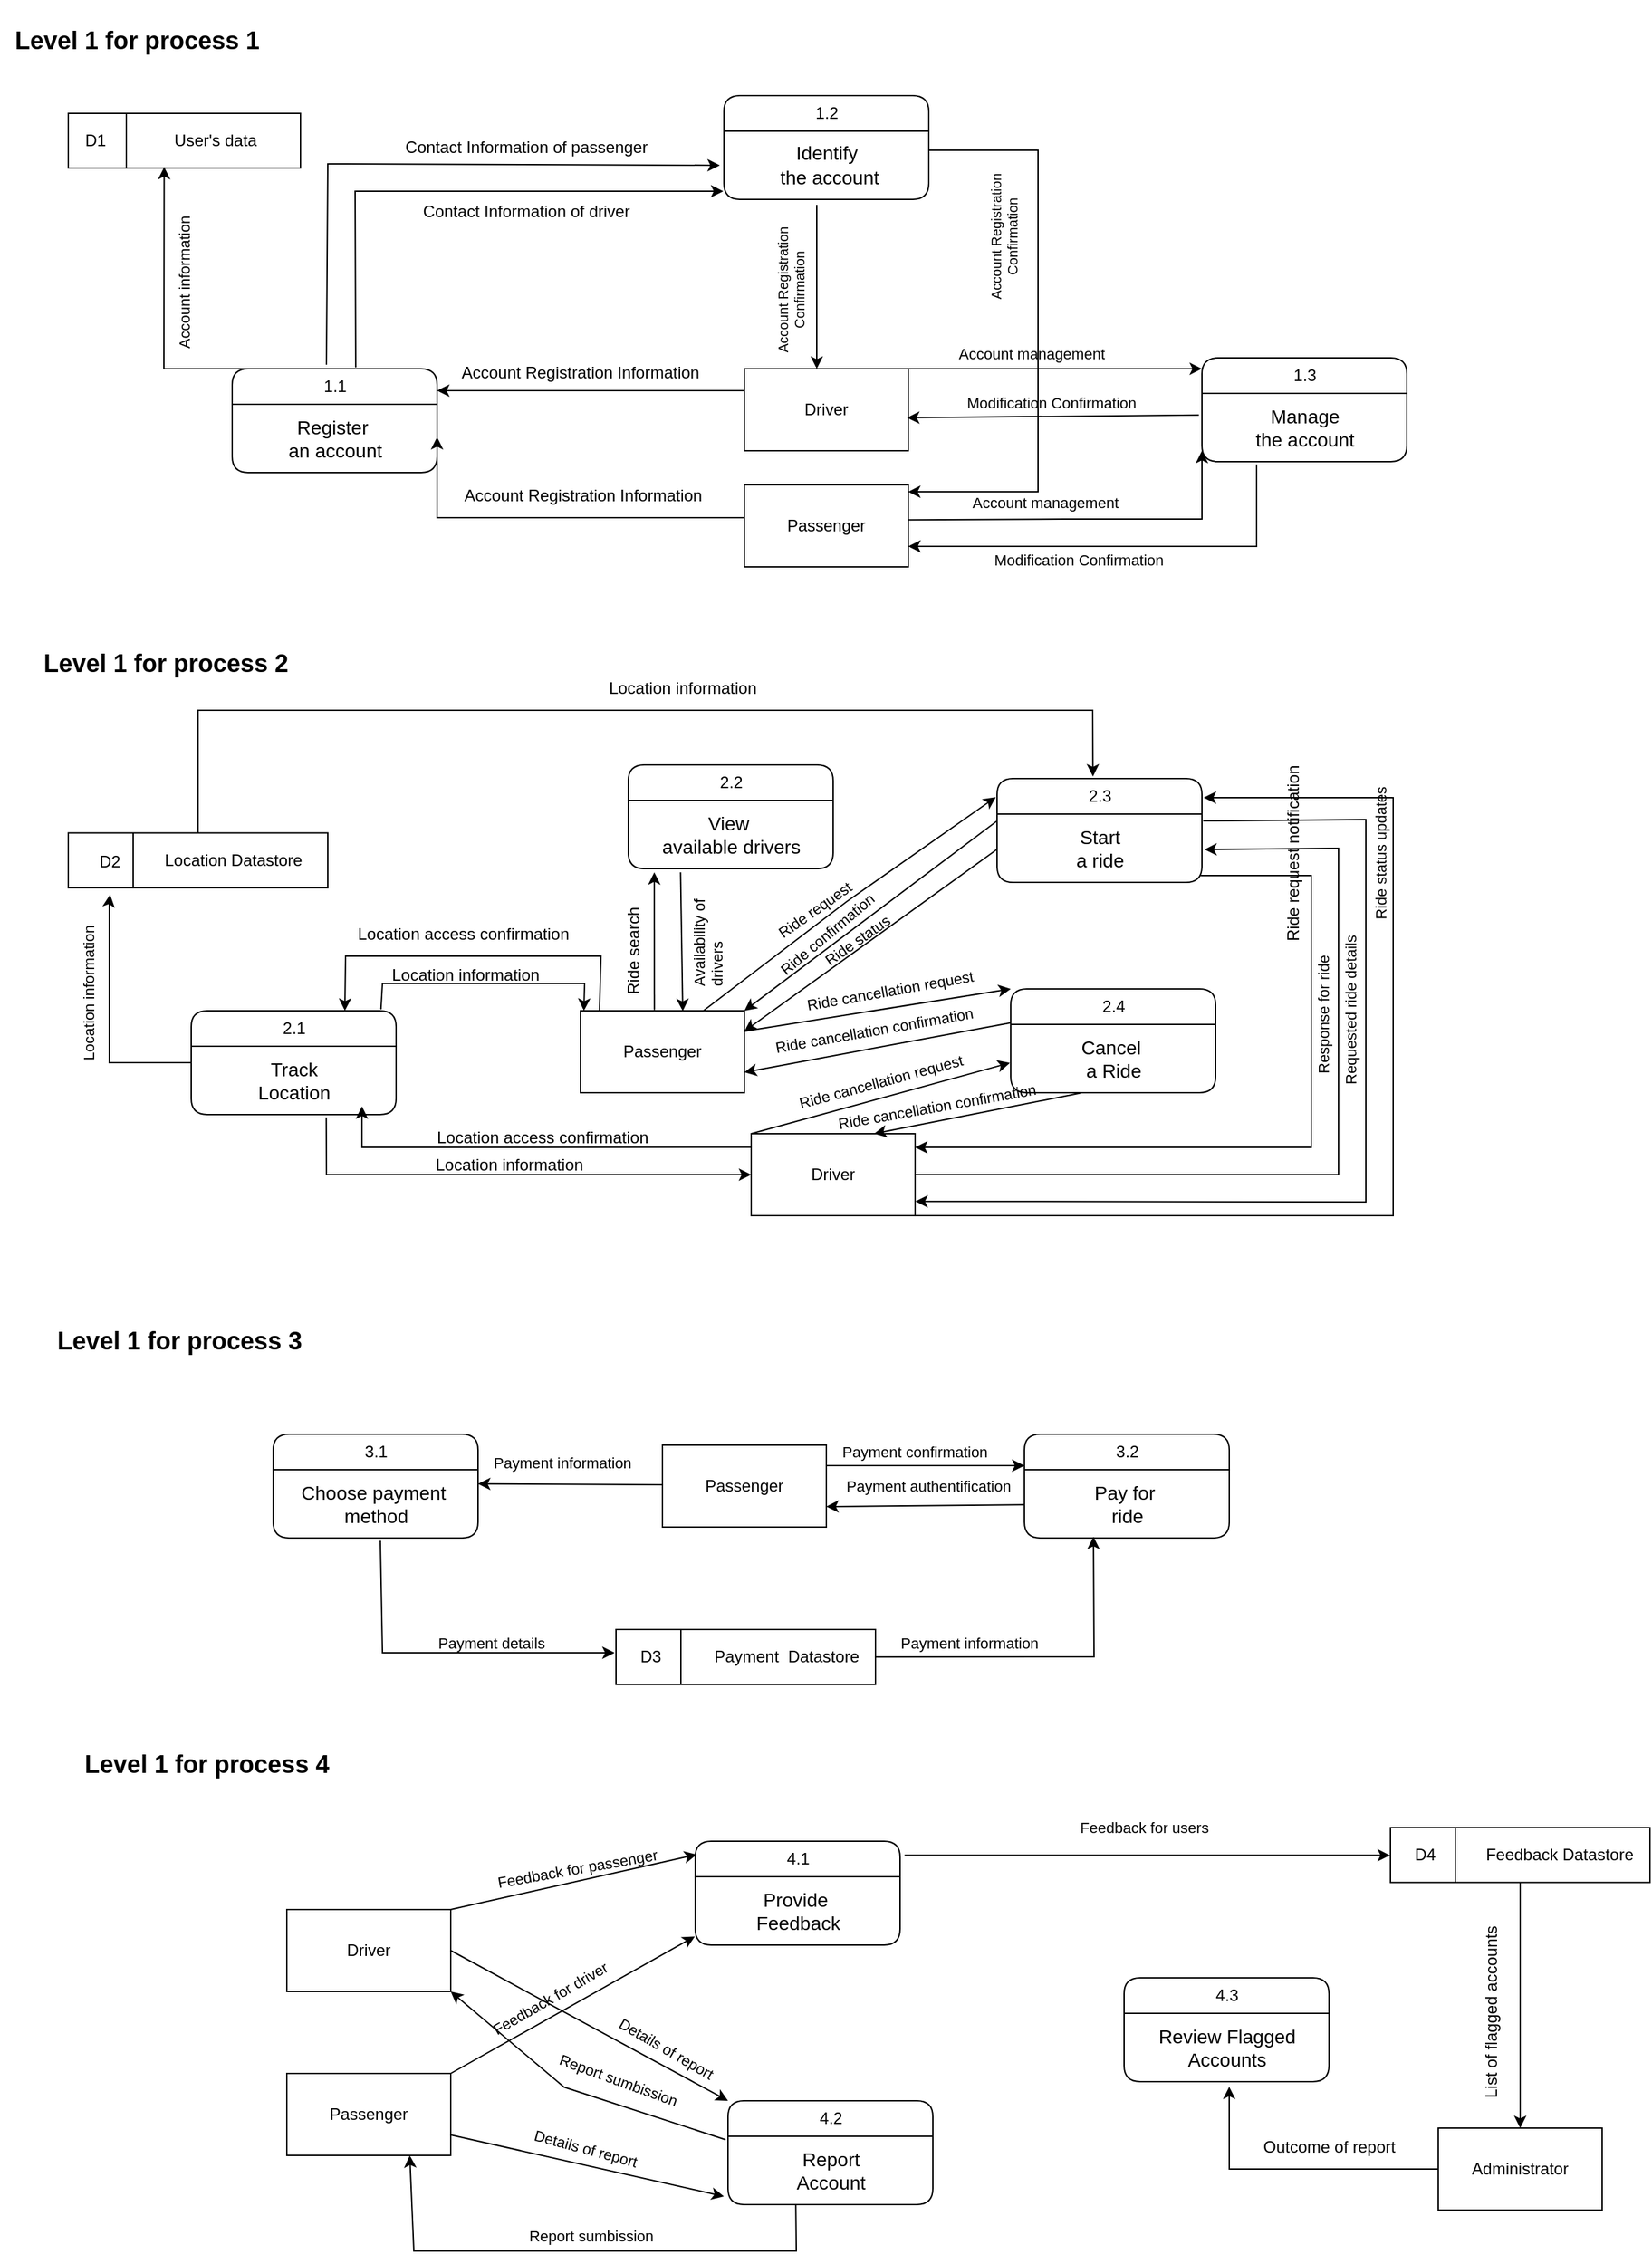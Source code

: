 <mxfile version="21.1.2" type="device">
  <diagram name="Page-1" id="Scz1jqrEWE_x5ZDHityA">
    <mxGraphModel dx="2054" dy="613" grid="1" gridSize="10" guides="1" tooltips="1" connect="1" arrows="1" fold="1" page="1" pageScale="1" pageWidth="1100" pageHeight="850" math="0" shadow="0">
      <root>
        <mxCell id="0" />
        <mxCell id="1" parent="0" />
        <mxCell id="XdBd_PdMpTgLBT3q3rix-1" value="1.1" style="swimlane;fontStyle=0;childLayout=stackLayout;horizontal=1;startSize=26;fillColor=none;horizontalStack=0;resizeParent=1;resizeParentMax=0;resizeLast=0;collapsible=1;marginBottom=0;html=1;rounded=1;" parent="1" vertex="1">
          <mxGeometry x="90" y="310" width="150" height="76" as="geometry" />
        </mxCell>
        <mxCell id="XdBd_PdMpTgLBT3q3rix-2" value="Register&amp;nbsp;&lt;br&gt;an account" style="text;html=1;align=center;verticalAlign=middle;resizable=0;points=[];autosize=1;strokeColor=none;fillColor=none;fontSize=14;" parent="XdBd_PdMpTgLBT3q3rix-1" vertex="1">
          <mxGeometry y="26" width="150" height="50" as="geometry" />
        </mxCell>
        <mxCell id="M-paZG-Tj1EJP7v74Uxz-2" value="1.2" style="swimlane;fontStyle=0;childLayout=stackLayout;horizontal=1;startSize=26;fillColor=none;horizontalStack=0;resizeParent=1;resizeParentMax=0;resizeLast=0;collapsible=1;marginBottom=0;html=1;rounded=1;" parent="1" vertex="1">
          <mxGeometry x="450" y="110" width="150" height="76" as="geometry" />
        </mxCell>
        <mxCell id="M-paZG-Tj1EJP7v74Uxz-3" value="Identify&lt;br&gt;&amp;nbsp;the account&lt;span style=&quot;font-size: medium; text-align: start;&quot;&gt;&lt;/span&gt;" style="text;html=1;align=center;verticalAlign=middle;resizable=0;points=[];autosize=1;strokeColor=none;fillColor=none;fontSize=14;" parent="M-paZG-Tj1EJP7v74Uxz-2" vertex="1">
          <mxGeometry y="26" width="150" height="50" as="geometry" />
        </mxCell>
        <mxCell id="M-paZG-Tj1EJP7v74Uxz-4" value="1.3" style="swimlane;fontStyle=0;childLayout=stackLayout;horizontal=1;startSize=26;fillColor=none;horizontalStack=0;resizeParent=1;resizeParentMax=0;resizeLast=0;collapsible=1;marginBottom=0;html=1;rounded=1;" parent="1" vertex="1">
          <mxGeometry x="800" y="302" width="150" height="76" as="geometry" />
        </mxCell>
        <mxCell id="M-paZG-Tj1EJP7v74Uxz-5" value="Manage &lt;br&gt;the account" style="text;html=1;align=center;verticalAlign=middle;resizable=0;points=[];autosize=1;strokeColor=none;fillColor=none;fontSize=14;" parent="M-paZG-Tj1EJP7v74Uxz-4" vertex="1">
          <mxGeometry y="26" width="150" height="50" as="geometry" />
        </mxCell>
        <mxCell id="M-paZG-Tj1EJP7v74Uxz-8" value="Driver" style="rounded=0;whiteSpace=wrap;html=1;" parent="1" vertex="1">
          <mxGeometry x="465" y="310" width="120" height="60" as="geometry" />
        </mxCell>
        <mxCell id="M-paZG-Tj1EJP7v74Uxz-9" value="Passenger" style="rounded=0;whiteSpace=wrap;html=1;" parent="1" vertex="1">
          <mxGeometry x="465" y="395" width="120" height="60" as="geometry" />
        </mxCell>
        <mxCell id="M-paZG-Tj1EJP7v74Uxz-10" value="" style="endArrow=classic;html=1;rounded=0;exitX=1;exitY=1;exitDx=0;exitDy=0;" parent="1" source="M-paZG-Tj1EJP7v74Uxz-11" edge="1">
          <mxGeometry width="50" height="50" relative="1" as="geometry">
            <mxPoint x="460" y="340" as="sourcePoint" />
            <mxPoint x="240" y="326" as="targetPoint" />
          </mxGeometry>
        </mxCell>
        <mxCell id="M-paZG-Tj1EJP7v74Uxz-11" value="Account Registration Information" style="text;whiteSpace=wrap;html=1;rotation=0;" parent="1" vertex="1">
          <mxGeometry x="256" y="299" width="209" height="27" as="geometry" />
        </mxCell>
        <mxCell id="M-paZG-Tj1EJP7v74Uxz-14" value="" style="endArrow=classic;html=1;rounded=0;entryX=0.25;entryY=0;entryDx=0;entryDy=0;" parent="1" edge="1">
          <mxGeometry width="50" height="50" relative="1" as="geometry">
            <mxPoint x="518" y="190" as="sourcePoint" />
            <mxPoint x="518" y="310" as="targetPoint" />
          </mxGeometry>
        </mxCell>
        <mxCell id="M-paZG-Tj1EJP7v74Uxz-16" value="Account Registration Confirmation" style="text;html=1;strokeColor=none;fillColor=none;align=center;verticalAlign=middle;whiteSpace=wrap;rounded=0;fontSize=10;horizontal=0;" parent="1" vertex="1">
          <mxGeometry x="434" y="202" width="130" height="100" as="geometry" />
        </mxCell>
        <mxCell id="M-paZG-Tj1EJP7v74Uxz-17" value="" style="endArrow=classic;html=1;rounded=0;entryX=-0.02;entryY=0.5;entryDx=0;entryDy=0;entryPerimeter=0;exitX=0.46;exitY=-0.039;exitDx=0;exitDy=0;exitPerimeter=0;" parent="1" source="XdBd_PdMpTgLBT3q3rix-1" target="M-paZG-Tj1EJP7v74Uxz-3" edge="1">
          <mxGeometry width="50" height="50" relative="1" as="geometry">
            <mxPoint x="410" y="410" as="sourcePoint" />
            <mxPoint x="460" y="360" as="targetPoint" />
            <Array as="points">
              <mxPoint x="160" y="160" />
            </Array>
          </mxGeometry>
        </mxCell>
        <mxCell id="M-paZG-Tj1EJP7v74Uxz-18" value="Contact Information of passenger" style="text;html=1;align=center;verticalAlign=middle;resizable=0;points=[];autosize=1;strokeColor=none;fillColor=none;" parent="1" vertex="1">
          <mxGeometry x="205" y="133" width="200" height="30" as="geometry" />
        </mxCell>
        <mxCell id="M-paZG-Tj1EJP7v74Uxz-19" value="" style="endArrow=classic;html=1;rounded=0;entryX=1;entryY=0.48;entryDx=0;entryDy=0;entryPerimeter=0;exitX=0;exitY=0.4;exitDx=0;exitDy=0;exitPerimeter=0;" parent="1" source="M-paZG-Tj1EJP7v74Uxz-9" target="XdBd_PdMpTgLBT3q3rix-2" edge="1">
          <mxGeometry width="50" height="50" relative="1" as="geometry">
            <mxPoint x="420" y="430" as="sourcePoint" />
            <mxPoint x="470" y="380" as="targetPoint" />
            <Array as="points">
              <mxPoint x="240" y="419" />
            </Array>
          </mxGeometry>
        </mxCell>
        <mxCell id="M-paZG-Tj1EJP7v74Uxz-20" value="Account Registration Information" style="text;whiteSpace=wrap;html=1;rotation=0;" parent="1" vertex="1">
          <mxGeometry x="258" y="389" width="209" height="27" as="geometry" />
        </mxCell>
        <mxCell id="M-paZG-Tj1EJP7v74Uxz-21" value="" style="endArrow=classic;html=1;rounded=0;entryX=0.999;entryY=0.084;entryDx=0;entryDy=0;entryPerimeter=0;" parent="1" target="M-paZG-Tj1EJP7v74Uxz-9" edge="1">
          <mxGeometry width="50" height="50" relative="1" as="geometry">
            <mxPoint x="600" y="150" as="sourcePoint" />
            <mxPoint x="470" y="380" as="targetPoint" />
            <Array as="points">
              <mxPoint x="680" y="150" />
              <mxPoint x="680" y="400" />
            </Array>
          </mxGeometry>
        </mxCell>
        <mxCell id="M-paZG-Tj1EJP7v74Uxz-22" value="Account Registration Confirmation" style="text;html=1;strokeColor=none;fillColor=none;align=center;verticalAlign=middle;whiteSpace=wrap;rounded=0;fontSize=10;horizontal=0;" parent="1" vertex="1">
          <mxGeometry x="590" y="163" width="130" height="100" as="geometry" />
        </mxCell>
        <mxCell id="M-paZG-Tj1EJP7v74Uxz-23" value="" style="endArrow=classic;html=1;rounded=0;entryX=0;entryY=0.105;entryDx=0;entryDy=0;entryPerimeter=0;exitX=1;exitY=0;exitDx=0;exitDy=0;" parent="1" source="M-paZG-Tj1EJP7v74Uxz-8" target="M-paZG-Tj1EJP7v74Uxz-4" edge="1">
          <mxGeometry width="50" height="50" relative="1" as="geometry">
            <mxPoint x="590" y="310" as="sourcePoint" />
            <mxPoint x="440" y="260" as="targetPoint" />
          </mxGeometry>
        </mxCell>
        <mxCell id="M-paZG-Tj1EJP7v74Uxz-24" value="" style="endArrow=classic;html=1;rounded=0;entryX=0;entryY=0.84;entryDx=0;entryDy=0;entryPerimeter=0;exitX=0.999;exitY=0.428;exitDx=0;exitDy=0;exitPerimeter=0;" parent="1" source="M-paZG-Tj1EJP7v74Uxz-9" target="M-paZG-Tj1EJP7v74Uxz-5" edge="1">
          <mxGeometry width="50" height="50" relative="1" as="geometry">
            <mxPoint x="590" y="420" as="sourcePoint" />
            <mxPoint x="800" y="402.18" as="targetPoint" />
            <Array as="points">
              <mxPoint x="700" y="420" />
              <mxPoint x="800" y="420" />
            </Array>
          </mxGeometry>
        </mxCell>
        <mxCell id="M-paZG-Tj1EJP7v74Uxz-25" value="Account management" style="text;whiteSpace=wrap;html=1;fontSize=11;" parent="1" vertex="1">
          <mxGeometry x="620" y="286" width="150" height="40" as="geometry" />
        </mxCell>
        <mxCell id="M-paZG-Tj1EJP7v74Uxz-26" value="Account management" style="text;whiteSpace=wrap;html=1;fontSize=11;" parent="1" vertex="1">
          <mxGeometry x="630" y="395" width="150" height="40" as="geometry" />
        </mxCell>
        <mxCell id="M-paZG-Tj1EJP7v74Uxz-27" value="" style="endArrow=classic;html=1;rounded=0;exitX=-0.015;exitY=0.318;exitDx=0;exitDy=0;exitPerimeter=0;entryX=0.993;entryY=0.597;entryDx=0;entryDy=0;entryPerimeter=0;" parent="1" source="M-paZG-Tj1EJP7v74Uxz-5" target="M-paZG-Tj1EJP7v74Uxz-8" edge="1">
          <mxGeometry width="50" height="50" relative="1" as="geometry">
            <mxPoint x="570" y="360" as="sourcePoint" />
            <mxPoint x="610" y="350" as="targetPoint" />
          </mxGeometry>
        </mxCell>
        <mxCell id="M-paZG-Tj1EJP7v74Uxz-28" value="Modification Confirmation" style="text;html=1;strokeColor=none;fillColor=none;align=center;verticalAlign=middle;whiteSpace=wrap;rounded=0;fontSize=11;" parent="1" vertex="1">
          <mxGeometry x="590" y="320" width="200" height="30" as="geometry" />
        </mxCell>
        <mxCell id="M-paZG-Tj1EJP7v74Uxz-29" value="" style="endArrow=classic;html=1;rounded=0;entryX=1;entryY=0.75;entryDx=0;entryDy=0;" parent="1" target="M-paZG-Tj1EJP7v74Uxz-9" edge="1">
          <mxGeometry width="50" height="50" relative="1" as="geometry">
            <mxPoint x="840" y="380" as="sourcePoint" />
            <mxPoint x="730" y="310" as="targetPoint" />
            <Array as="points">
              <mxPoint x="840" y="440" />
            </Array>
          </mxGeometry>
        </mxCell>
        <mxCell id="M-paZG-Tj1EJP7v74Uxz-30" value="Modification Confirmation" style="text;html=1;strokeColor=none;fillColor=none;align=center;verticalAlign=middle;whiteSpace=wrap;rounded=0;fontSize=11;" parent="1" vertex="1">
          <mxGeometry x="610" y="435" width="200" height="30" as="geometry" />
        </mxCell>
        <mxCell id="M-paZG-Tj1EJP7v74Uxz-31" value="" style="endArrow=classic;html=1;rounded=0;entryX=-0.003;entryY=0.88;entryDx=0;entryDy=0;entryPerimeter=0;exitX=0.603;exitY=-0.013;exitDx=0;exitDy=0;exitPerimeter=0;" parent="1" source="XdBd_PdMpTgLBT3q3rix-1" target="M-paZG-Tj1EJP7v74Uxz-3" edge="1">
          <mxGeometry width="50" height="50" relative="1" as="geometry">
            <mxPoint x="500" y="400" as="sourcePoint" />
            <mxPoint x="550" y="350" as="targetPoint" />
            <Array as="points">
              <mxPoint x="180" y="180" />
            </Array>
          </mxGeometry>
        </mxCell>
        <mxCell id="M-paZG-Tj1EJP7v74Uxz-33" value="Contact Information of driver" style="text;html=1;align=center;verticalAlign=middle;resizable=0;points=[];autosize=1;strokeColor=none;fillColor=none;" parent="1" vertex="1">
          <mxGeometry x="220" y="180" width="170" height="30" as="geometry" />
        </mxCell>
        <mxCell id="M-paZG-Tj1EJP7v74Uxz-34" value="&lt;h2&gt;Level 1 for process 1&lt;/h2&gt;" style="text;html=1;align=center;verticalAlign=middle;resizable=0;points=[];autosize=1;strokeColor=none;fillColor=none;" parent="1" vertex="1">
          <mxGeometry x="-80" y="40" width="200" height="60" as="geometry" />
        </mxCell>
        <mxCell id="M-paZG-Tj1EJP7v74Uxz-36" value="2.4" style="swimlane;fontStyle=0;childLayout=stackLayout;horizontal=1;startSize=26;fillColor=none;horizontalStack=0;resizeParent=1;resizeParentMax=0;resizeLast=0;collapsible=1;marginBottom=0;html=1;rounded=1;" parent="1" vertex="1">
          <mxGeometry x="660" y="764" width="150" height="76" as="geometry" />
        </mxCell>
        <mxCell id="M-paZG-Tj1EJP7v74Uxz-37" value="Cancel&amp;nbsp;&lt;br&gt;a Ride" style="text;html=1;align=center;verticalAlign=middle;resizable=0;points=[];autosize=1;strokeColor=none;fillColor=none;fontSize=14;" parent="M-paZG-Tj1EJP7v74Uxz-36" vertex="1">
          <mxGeometry y="26" width="150" height="50" as="geometry" />
        </mxCell>
        <mxCell id="M-paZG-Tj1EJP7v74Uxz-40" value="2.1" style="swimlane;fontStyle=0;childLayout=stackLayout;horizontal=1;startSize=26;fillColor=none;horizontalStack=0;resizeParent=1;resizeParentMax=0;resizeLast=0;collapsible=1;marginBottom=0;html=1;rounded=1;" parent="1" vertex="1">
          <mxGeometry x="60" y="780" width="150" height="76" as="geometry" />
        </mxCell>
        <mxCell id="M-paZG-Tj1EJP7v74Uxz-41" value="Track&lt;br&gt;Location" style="text;html=1;align=center;verticalAlign=middle;resizable=0;points=[];autosize=1;strokeColor=none;fillColor=none;fontSize=14;" parent="M-paZG-Tj1EJP7v74Uxz-40" vertex="1">
          <mxGeometry y="26" width="150" height="50" as="geometry" />
        </mxCell>
        <mxCell id="M-paZG-Tj1EJP7v74Uxz-42" value="2.3" style="swimlane;fontStyle=0;childLayout=stackLayout;horizontal=1;startSize=26;fillColor=none;horizontalStack=0;resizeParent=1;resizeParentMax=0;resizeLast=0;collapsible=1;marginBottom=0;html=1;rounded=1;" parent="1" vertex="1">
          <mxGeometry x="650" y="610" width="150" height="76" as="geometry" />
        </mxCell>
        <mxCell id="M-paZG-Tj1EJP7v74Uxz-43" value="Start&lt;br&gt;a ride" style="text;html=1;align=center;verticalAlign=middle;resizable=0;points=[];autosize=1;strokeColor=none;fillColor=none;fontSize=14;" parent="M-paZG-Tj1EJP7v74Uxz-42" vertex="1">
          <mxGeometry y="26" width="150" height="50" as="geometry" />
        </mxCell>
        <mxCell id="M-paZG-Tj1EJP7v74Uxz-46" value="Passenger" style="rounded=0;whiteSpace=wrap;html=1;" parent="1" vertex="1">
          <mxGeometry x="345" y="780" width="120" height="60" as="geometry" />
        </mxCell>
        <mxCell id="M-paZG-Tj1EJP7v74Uxz-47" value="Driver" style="rounded=0;whiteSpace=wrap;html=1;" parent="1" vertex="1">
          <mxGeometry x="470" y="870" width="120" height="60" as="geometry" />
        </mxCell>
        <mxCell id="M-paZG-Tj1EJP7v74Uxz-48" value="" style="endArrow=classic;html=1;rounded=0;exitX=0.926;exitY=-0.013;exitDx=0;exitDy=0;exitPerimeter=0;entryX=0.75;entryY=1;entryDx=0;entryDy=0;" parent="1" source="M-paZG-Tj1EJP7v74Uxz-40" target="M-paZG-Tj1EJP7v74Uxz-54" edge="1">
          <mxGeometry width="50" height="50" relative="1" as="geometry">
            <mxPoint x="270" y="840" as="sourcePoint" />
            <mxPoint x="340" y="790" as="targetPoint" />
            <Array as="points">
              <mxPoint x="200" y="760" />
              <mxPoint x="270" y="760" />
              <mxPoint x="348" y="760" />
            </Array>
          </mxGeometry>
        </mxCell>
        <mxCell id="M-paZG-Tj1EJP7v74Uxz-49" value="" style="endArrow=classic;html=1;rounded=0;entryX=0.75;entryY=0;entryDx=0;entryDy=0;exitX=0.116;exitY=-0.002;exitDx=0;exitDy=0;exitPerimeter=0;" parent="1" source="M-paZG-Tj1EJP7v74Uxz-46" target="M-paZG-Tj1EJP7v74Uxz-40" edge="1">
          <mxGeometry width="50" height="50" relative="1" as="geometry">
            <mxPoint x="340" y="786" as="sourcePoint" />
            <mxPoint x="320" y="790" as="targetPoint" />
            <Array as="points">
              <mxPoint x="360" y="740" />
              <mxPoint x="173" y="740" />
            </Array>
          </mxGeometry>
        </mxCell>
        <mxCell id="M-paZG-Tj1EJP7v74Uxz-50" value="" style="endArrow=classic;html=1;rounded=0;exitX=-0.002;exitY=0.165;exitDx=0;exitDy=0;exitPerimeter=0;" parent="1" source="M-paZG-Tj1EJP7v74Uxz-47" edge="1">
          <mxGeometry width="50" height="50" relative="1" as="geometry">
            <mxPoint x="270" y="840" as="sourcePoint" />
            <mxPoint x="185" y="850" as="targetPoint" />
            <Array as="points">
              <mxPoint x="185" y="880" />
            </Array>
          </mxGeometry>
        </mxCell>
        <mxCell id="M-paZG-Tj1EJP7v74Uxz-51" value="" style="endArrow=classic;html=1;rounded=0;exitX=0.659;exitY=1.042;exitDx=0;exitDy=0;exitPerimeter=0;entryX=0;entryY=0.5;entryDx=0;entryDy=0;" parent="1" source="M-paZG-Tj1EJP7v74Uxz-41" target="M-paZG-Tj1EJP7v74Uxz-47" edge="1">
          <mxGeometry width="50" height="50" relative="1" as="geometry">
            <mxPoint x="270" y="840" as="sourcePoint" />
            <mxPoint x="320" y="790" as="targetPoint" />
            <Array as="points">
              <mxPoint x="159" y="900" />
            </Array>
          </mxGeometry>
        </mxCell>
        <mxCell id="M-paZG-Tj1EJP7v74Uxz-52" value="Location access confirmation" style="text;whiteSpace=wrap;html=1;" parent="1" vertex="1">
          <mxGeometry x="180" y="710" width="190" height="40" as="geometry" />
        </mxCell>
        <mxCell id="M-paZG-Tj1EJP7v74Uxz-53" value="Location access confirmation" style="text;whiteSpace=wrap;html=1;" parent="1" vertex="1">
          <mxGeometry x="238" y="859" width="190" height="40" as="geometry" />
        </mxCell>
        <mxCell id="M-paZG-Tj1EJP7v74Uxz-54" value="Location information&amp;nbsp;" style="text;whiteSpace=wrap;html=1;" parent="1" vertex="1">
          <mxGeometry x="205" y="740" width="190" height="40" as="geometry" />
        </mxCell>
        <mxCell id="M-paZG-Tj1EJP7v74Uxz-55" value="Location information&amp;nbsp;" style="text;whiteSpace=wrap;html=1;" parent="1" vertex="1">
          <mxGeometry x="237" y="879" width="190" height="40" as="geometry" />
        </mxCell>
        <mxCell id="M-paZG-Tj1EJP7v74Uxz-57" value="2.2" style="swimlane;fontStyle=0;childLayout=stackLayout;horizontal=1;startSize=26;fillColor=none;horizontalStack=0;resizeParent=1;resizeParentMax=0;resizeLast=0;collapsible=1;marginBottom=0;html=1;rounded=1;" parent="1" vertex="1">
          <mxGeometry x="380" y="600" width="150" height="76" as="geometry" />
        </mxCell>
        <mxCell id="M-paZG-Tj1EJP7v74Uxz-58" value="View&amp;nbsp;&lt;br&gt;available drivers" style="text;html=1;align=center;verticalAlign=middle;resizable=0;points=[];autosize=1;strokeColor=none;fillColor=none;fontSize=14;" parent="M-paZG-Tj1EJP7v74Uxz-57" vertex="1">
          <mxGeometry y="26" width="150" height="50" as="geometry" />
        </mxCell>
        <mxCell id="M-paZG-Tj1EJP7v74Uxz-59" value="" style="endArrow=classic;html=1;rounded=0;exitX=0.451;exitY=-0.01;exitDx=0;exitDy=0;entryX=0.127;entryY=1.052;entryDx=0;entryDy=0;entryPerimeter=0;exitPerimeter=0;" parent="1" source="M-paZG-Tj1EJP7v74Uxz-46" target="M-paZG-Tj1EJP7v74Uxz-58" edge="1">
          <mxGeometry width="50" height="50" relative="1" as="geometry">
            <mxPoint x="460" y="690" as="sourcePoint" />
            <mxPoint x="380" y="680" as="targetPoint" />
          </mxGeometry>
        </mxCell>
        <mxCell id="M-paZG-Tj1EJP7v74Uxz-60" value="Ride search" style="text;whiteSpace=wrap;html=1;horizontal=0;" parent="1" vertex="1">
          <mxGeometry x="370" y="700" width="30" height="70" as="geometry" />
        </mxCell>
        <mxCell id="M-paZG-Tj1EJP7v74Uxz-61" value="" style="endArrow=classic;html=1;rounded=0;entryX=0.624;entryY=0.004;entryDx=0;entryDy=0;entryPerimeter=0;exitX=0.255;exitY=1.052;exitDx=0;exitDy=0;exitPerimeter=0;" parent="1" source="M-paZG-Tj1EJP7v74Uxz-58" target="M-paZG-Tj1EJP7v74Uxz-46" edge="1">
          <mxGeometry width="50" height="50" relative="1" as="geometry">
            <mxPoint x="360" y="690" as="sourcePoint" />
            <mxPoint x="410" y="640" as="targetPoint" />
          </mxGeometry>
        </mxCell>
        <mxCell id="M-paZG-Tj1EJP7v74Uxz-62" value="Availability of drivers" style="text;whiteSpace=wrap;html=1;horizontal=0;fontSize=11;" parent="1" vertex="1">
          <mxGeometry x="419" y="694" width="46" height="70" as="geometry" />
        </mxCell>
        <mxCell id="M-paZG-Tj1EJP7v74Uxz-63" value="" style="endArrow=classic;html=1;rounded=0;exitX=0.75;exitY=0;exitDx=0;exitDy=0;entryX=-0.006;entryY=0.179;entryDx=0;entryDy=0;entryPerimeter=0;" parent="1" source="M-paZG-Tj1EJP7v74Uxz-46" target="M-paZG-Tj1EJP7v74Uxz-42" edge="1">
          <mxGeometry width="50" height="50" relative="1" as="geometry">
            <mxPoint x="520" y="690" as="sourcePoint" />
            <mxPoint x="570" y="640" as="targetPoint" />
            <Array as="points">
              <mxPoint x="540" y="700" />
            </Array>
          </mxGeometry>
        </mxCell>
        <mxCell id="M-paZG-Tj1EJP7v74Uxz-64" value="Ride request" style="text;whiteSpace=wrap;html=1;rotation=-35;fontSize=11;" parent="1" vertex="1">
          <mxGeometry x="481" y="671" width="140" height="40" as="geometry" />
        </mxCell>
        <mxCell id="M-paZG-Tj1EJP7v74Uxz-66" value="" style="endArrow=classic;html=1;rounded=0;entryX=1;entryY=0;entryDx=0;entryDy=0;exitX=-0.001;exitY=0.102;exitDx=0;exitDy=0;exitPerimeter=0;" parent="1" source="M-paZG-Tj1EJP7v74Uxz-43" target="M-paZG-Tj1EJP7v74Uxz-46" edge="1">
          <mxGeometry width="50" height="50" relative="1" as="geometry">
            <mxPoint x="520" y="690" as="sourcePoint" />
            <mxPoint x="570" y="640" as="targetPoint" />
          </mxGeometry>
        </mxCell>
        <mxCell id="M-paZG-Tj1EJP7v74Uxz-67" value="Ride confirmation" style="text;whiteSpace=wrap;html=1;rotation=-40;fontSize=11;" parent="1" vertex="1">
          <mxGeometry x="470.81" y="695.81" width="140" height="14" as="geometry" />
        </mxCell>
        <mxCell id="M-paZG-Tj1EJP7v74Uxz-68" value="" style="endArrow=classic;html=1;rounded=0;entryX=1;entryY=0.25;entryDx=0;entryDy=0;exitX=-0.001;exitY=0.518;exitDx=0;exitDy=0;exitPerimeter=0;" parent="1" source="M-paZG-Tj1EJP7v74Uxz-43" target="M-paZG-Tj1EJP7v74Uxz-46" edge="1">
          <mxGeometry width="50" height="50" relative="1" as="geometry">
            <mxPoint x="520" y="690" as="sourcePoint" />
            <mxPoint x="570" y="640" as="targetPoint" />
          </mxGeometry>
        </mxCell>
        <mxCell id="M-paZG-Tj1EJP7v74Uxz-69" value="&lt;font style=&quot;font-size: 11px;&quot;&gt;Ride status&lt;/font&gt;" style="text;whiteSpace=wrap;html=1;rotation=-35;fontSize=11;" parent="1" vertex="1">
          <mxGeometry x="516" y="712.81" width="70" height="20" as="geometry" />
        </mxCell>
        <mxCell id="M-paZG-Tj1EJP7v74Uxz-70" value="" style="endArrow=classic;html=1;rounded=0;exitX=0.994;exitY=0.901;exitDx=0;exitDy=0;exitPerimeter=0;" parent="1" source="M-paZG-Tj1EJP7v74Uxz-43" edge="1">
          <mxGeometry width="50" height="50" relative="1" as="geometry">
            <mxPoint x="670" y="740" as="sourcePoint" />
            <mxPoint x="590" y="880" as="targetPoint" />
            <Array as="points">
              <mxPoint x="880" y="681" />
              <mxPoint x="880" y="880" />
            </Array>
          </mxGeometry>
        </mxCell>
        <mxCell id="M-paZG-Tj1EJP7v74Uxz-71" value="Ride request notification" style="text;whiteSpace=wrap;html=1;horizontal=0;" parent="1" vertex="1">
          <mxGeometry x="853" y="591" width="140" height="140" as="geometry" />
        </mxCell>
        <mxCell id="M-paZG-Tj1EJP7v74Uxz-72" value="" style="endArrow=classic;html=1;rounded=0;entryX=1.012;entryY=0.518;entryDx=0;entryDy=0;entryPerimeter=0;exitX=1;exitY=0.5;exitDx=0;exitDy=0;" parent="1" source="M-paZG-Tj1EJP7v74Uxz-47" target="M-paZG-Tj1EJP7v74Uxz-43" edge="1">
          <mxGeometry width="50" height="50" relative="1" as="geometry">
            <mxPoint x="660" y="750" as="sourcePoint" />
            <mxPoint x="710" y="700" as="targetPoint" />
            <Array as="points">
              <mxPoint x="900" y="900" />
              <mxPoint x="900" y="661" />
            </Array>
          </mxGeometry>
        </mxCell>
        <mxCell id="M-paZG-Tj1EJP7v74Uxz-73" value="" style="endArrow=classic;html=1;rounded=0;entryX=1.002;entryY=0.826;entryDx=0;entryDy=0;exitX=1.006;exitY=0.101;exitDx=0;exitDy=0;exitPerimeter=0;entryPerimeter=0;" parent="1" source="M-paZG-Tj1EJP7v74Uxz-43" target="M-paZG-Tj1EJP7v74Uxz-47" edge="1">
          <mxGeometry width="50" height="50" relative="1" as="geometry">
            <mxPoint x="660" y="770" as="sourcePoint" />
            <mxPoint x="710" y="720" as="targetPoint" />
            <Array as="points">
              <mxPoint x="920" y="640" />
              <mxPoint x="920" y="920" />
            </Array>
          </mxGeometry>
        </mxCell>
        <mxCell id="M-paZG-Tj1EJP7v74Uxz-74" value="" style="endArrow=classic;html=1;rounded=0;entryX=1.009;entryY=0.184;entryDx=0;entryDy=0;entryPerimeter=0;exitX=1;exitY=1;exitDx=0;exitDy=0;" parent="1" source="M-paZG-Tj1EJP7v74Uxz-47" target="M-paZG-Tj1EJP7v74Uxz-42" edge="1">
          <mxGeometry width="50" height="50" relative="1" as="geometry">
            <mxPoint x="680" y="750" as="sourcePoint" />
            <mxPoint x="730" y="700" as="targetPoint" />
            <Array as="points">
              <mxPoint x="940" y="930" />
              <mxPoint x="940" y="624" />
            </Array>
          </mxGeometry>
        </mxCell>
        <mxCell id="M-paZG-Tj1EJP7v74Uxz-75" value="&lt;font style=&quot;font-size: 11px;&quot;&gt;Response for ride&lt;/font&gt;" style="text;whiteSpace=wrap;html=1;fontSize=11;horizontal=0;" parent="1" vertex="1">
          <mxGeometry x="876" y="738" width="20" height="90" as="geometry" />
        </mxCell>
        <mxCell id="M-paZG-Tj1EJP7v74Uxz-76" value="Requested ride details" style="text;whiteSpace=wrap;html=1;fontSize=11;horizontal=0;" parent="1" vertex="1">
          <mxGeometry x="896" y="710" width="20" height="126" as="geometry" />
        </mxCell>
        <mxCell id="M-paZG-Tj1EJP7v74Uxz-77" value="Ride status updates" style="text;html=1;align=center;verticalAlign=middle;resizable=0;points=[];autosize=1;strokeColor=none;fillColor=none;rotation=0;fontSize=11;horizontal=0;" parent="1" vertex="1">
          <mxGeometry x="871" y="650" width="120" height="30" as="geometry" />
        </mxCell>
        <mxCell id="M-paZG-Tj1EJP7v74Uxz-78" value="" style="endArrow=classic;html=1;rounded=0;entryX=0;entryY=0;entryDx=0;entryDy=0;exitX=1;exitY=0.25;exitDx=0;exitDy=0;" parent="1" source="M-paZG-Tj1EJP7v74Uxz-46" target="M-paZG-Tj1EJP7v74Uxz-36" edge="1">
          <mxGeometry width="50" height="50" relative="1" as="geometry">
            <mxPoint x="450" y="750" as="sourcePoint" />
            <mxPoint x="500" y="700" as="targetPoint" />
          </mxGeometry>
        </mxCell>
        <mxCell id="M-paZG-Tj1EJP7v74Uxz-79" value="Ride cancellation request" style="text;whiteSpace=wrap;html=1;fontSize=11;rotation=-10;" parent="1" vertex="1">
          <mxGeometry x="507.78" y="751.47" width="138.12" height="20" as="geometry" />
        </mxCell>
        <mxCell id="M-paZG-Tj1EJP7v74Uxz-80" value="" style="endArrow=classic;html=1;rounded=0;entryX=-0.004;entryY=0.563;entryDx=0;entryDy=0;entryPerimeter=0;exitX=0;exitY=0;exitDx=0;exitDy=0;" parent="1" source="M-paZG-Tj1EJP7v74Uxz-47" target="M-paZG-Tj1EJP7v74Uxz-37" edge="1">
          <mxGeometry width="50" height="50" relative="1" as="geometry">
            <mxPoint x="450" y="750" as="sourcePoint" />
            <mxPoint x="500" y="700" as="targetPoint" />
          </mxGeometry>
        </mxCell>
        <mxCell id="M-paZG-Tj1EJP7v74Uxz-81" value="Ride cancellation request" style="text;whiteSpace=wrap;html=1;fontSize=11;rotation=-15;" parent="1" vertex="1">
          <mxGeometry x="500.687" y="817.84" width="138.12" height="20" as="geometry" />
        </mxCell>
        <mxCell id="M-paZG-Tj1EJP7v74Uxz-82" value="" style="endArrow=classic;html=1;rounded=0;entryX=1;entryY=0.75;entryDx=0;entryDy=0;exitX=0.003;exitY=-0.026;exitDx=0;exitDy=0;exitPerimeter=0;" parent="1" source="M-paZG-Tj1EJP7v74Uxz-37" target="M-paZG-Tj1EJP7v74Uxz-46" edge="1">
          <mxGeometry width="50" height="50" relative="1" as="geometry">
            <mxPoint x="450" y="750" as="sourcePoint" />
            <mxPoint x="500" y="700" as="targetPoint" />
          </mxGeometry>
        </mxCell>
        <mxCell id="M-paZG-Tj1EJP7v74Uxz-83" value="" style="endArrow=classic;html=1;rounded=0;entryX=0.75;entryY=0;entryDx=0;entryDy=0;exitX=0.34;exitY=1.005;exitDx=0;exitDy=0;exitPerimeter=0;" parent="1" source="M-paZG-Tj1EJP7v74Uxz-37" target="M-paZG-Tj1EJP7v74Uxz-47" edge="1">
          <mxGeometry width="50" height="50" relative="1" as="geometry">
            <mxPoint x="450" y="750" as="sourcePoint" />
            <mxPoint x="500" y="700" as="targetPoint" />
          </mxGeometry>
        </mxCell>
        <mxCell id="M-paZG-Tj1EJP7v74Uxz-84" value="Ride cancellation confirmation" style="text;whiteSpace=wrap;html=1;fontSize=11;rotation=-10;" parent="1" vertex="1">
          <mxGeometry x="484.75" y="780" width="170" height="20" as="geometry" />
        </mxCell>
        <mxCell id="M-paZG-Tj1EJP7v74Uxz-86" value="Ride cancellation confirmation" style="text;whiteSpace=wrap;html=1;fontSize=11;rotation=-10;" parent="1" vertex="1">
          <mxGeometry x="529.995" y="835.998" width="170" height="20" as="geometry" />
        </mxCell>
        <mxCell id="M-paZG-Tj1EJP7v74Uxz-87" value="&lt;h2&gt;Level 1 for process 2&lt;/h2&gt;" style="text;whiteSpace=wrap;html=1;" parent="1" vertex="1">
          <mxGeometry x="-50" y="494" width="240" height="40" as="geometry" />
        </mxCell>
        <mxCell id="M-paZG-Tj1EJP7v74Uxz-89" value="&lt;h2&gt;Level 1 for process 3&lt;/h2&gt;" style="text;whiteSpace=wrap;html=1;" parent="1" vertex="1">
          <mxGeometry x="-40" y="990" width="240" height="40" as="geometry" />
        </mxCell>
        <mxCell id="M-paZG-Tj1EJP7v74Uxz-91" value="3.1" style="swimlane;fontStyle=0;childLayout=stackLayout;horizontal=1;startSize=26;fillColor=none;horizontalStack=0;resizeParent=1;resizeParentMax=0;resizeLast=0;collapsible=1;marginBottom=0;html=1;rounded=1;" parent="1" vertex="1">
          <mxGeometry x="120" y="1090" width="150" height="76" as="geometry" />
        </mxCell>
        <mxCell id="M-paZG-Tj1EJP7v74Uxz-92" value="Choose payment&amp;nbsp;&lt;br&gt;method" style="text;html=1;align=center;verticalAlign=middle;resizable=0;points=[];autosize=1;strokeColor=none;fillColor=none;fontSize=14;" parent="M-paZG-Tj1EJP7v74Uxz-91" vertex="1">
          <mxGeometry y="26" width="150" height="50" as="geometry" />
        </mxCell>
        <mxCell id="M-paZG-Tj1EJP7v74Uxz-93" value="3.2" style="swimlane;fontStyle=0;childLayout=stackLayout;horizontal=1;startSize=26;fillColor=none;horizontalStack=0;resizeParent=1;resizeParentMax=0;resizeLast=0;collapsible=1;marginBottom=0;html=1;rounded=1;" parent="1" vertex="1">
          <mxGeometry x="670" y="1090" width="150" height="76" as="geometry" />
        </mxCell>
        <mxCell id="M-paZG-Tj1EJP7v74Uxz-94" value="Pay for&amp;nbsp;&lt;br&gt;ride" style="text;html=1;align=center;verticalAlign=middle;resizable=0;points=[];autosize=1;strokeColor=none;fillColor=none;fontSize=14;" parent="M-paZG-Tj1EJP7v74Uxz-93" vertex="1">
          <mxGeometry y="26" width="150" height="50" as="geometry" />
        </mxCell>
        <mxCell id="M-paZG-Tj1EJP7v74Uxz-95" value="Passenger" style="rounded=0;whiteSpace=wrap;html=1;" parent="1" vertex="1">
          <mxGeometry x="405" y="1098" width="120" height="60" as="geometry" />
        </mxCell>
        <mxCell id="M-paZG-Tj1EJP7v74Uxz-96" value="" style="endArrow=classic;html=1;rounded=0;exitX=0;exitY=0.25;exitDx=0;exitDy=0;entryX=1;entryY=-0.073;entryDx=0;entryDy=0;entryPerimeter=0;" parent="1" edge="1">
          <mxGeometry width="50" height="50" relative="1" as="geometry">
            <mxPoint x="405" y="1127" as="sourcePoint" />
            <mxPoint x="270" y="1126.35" as="targetPoint" />
          </mxGeometry>
        </mxCell>
        <mxCell id="M-paZG-Tj1EJP7v74Uxz-97" value="" style="endArrow=classic;html=1;rounded=0;exitX=1;exitY=0.25;exitDx=0;exitDy=0;" parent="1" source="M-paZG-Tj1EJP7v74Uxz-95" edge="1">
          <mxGeometry width="50" height="50" relative="1" as="geometry">
            <mxPoint x="440" y="1070" as="sourcePoint" />
            <mxPoint x="670" y="1113" as="targetPoint" />
          </mxGeometry>
        </mxCell>
        <mxCell id="M-paZG-Tj1EJP7v74Uxz-98" value="" style="endArrow=classic;html=1;rounded=0;entryX=1;entryY=0.75;entryDx=0;entryDy=0;" parent="1" source="M-paZG-Tj1EJP7v74Uxz-94" target="M-paZG-Tj1EJP7v74Uxz-95" edge="1">
          <mxGeometry width="50" height="50" relative="1" as="geometry">
            <mxPoint x="440" y="1070" as="sourcePoint" />
            <mxPoint x="490" y="1020" as="targetPoint" />
          </mxGeometry>
        </mxCell>
        <mxCell id="M-paZG-Tj1EJP7v74Uxz-99" value="Payment information" style="text;html=1;strokeColor=none;fillColor=none;align=center;verticalAlign=middle;whiteSpace=wrap;rounded=0;fontSize=11;" parent="1" vertex="1">
          <mxGeometry x="252" y="1098" width="160" height="25" as="geometry" />
        </mxCell>
        <mxCell id="M-paZG-Tj1EJP7v74Uxz-100" value="Payment confirmation" style="text;html=1;strokeColor=none;fillColor=none;align=center;verticalAlign=middle;whiteSpace=wrap;rounded=0;fontSize=11;" parent="1" vertex="1">
          <mxGeometry x="510" y="1090" width="160" height="25" as="geometry" />
        </mxCell>
        <mxCell id="M-paZG-Tj1EJP7v74Uxz-101" value="Payment authentification" style="text;html=1;strokeColor=none;fillColor=none;align=center;verticalAlign=middle;whiteSpace=wrap;rounded=0;fontSize=11;" parent="1" vertex="1">
          <mxGeometry x="500" y="1113" width="200" height="30" as="geometry" />
        </mxCell>
        <mxCell id="M-paZG-Tj1EJP7v74Uxz-102" value="Location Datastore&amp;nbsp; &amp;nbsp; &amp;nbsp;" style="rounded=0;whiteSpace=wrap;html=1;align=right;" parent="1" vertex="1">
          <mxGeometry x="-30" y="649.81" width="190" height="40.19" as="geometry" />
        </mxCell>
        <mxCell id="M-paZG-Tj1EJP7v74Uxz-105" value="" style="endArrow=none;html=1;rounded=0;exitX=0.25;exitY=1;exitDx=0;exitDy=0;entryX=0.25;entryY=0;entryDx=0;entryDy=0;" parent="1" source="M-paZG-Tj1EJP7v74Uxz-102" target="M-paZG-Tj1EJP7v74Uxz-102" edge="1">
          <mxGeometry width="50" height="50" relative="1" as="geometry">
            <mxPoint x="260" y="840" as="sourcePoint" />
            <mxPoint x="310" y="790" as="targetPoint" />
            <Array as="points" />
          </mxGeometry>
        </mxCell>
        <mxCell id="M-paZG-Tj1EJP7v74Uxz-106" value="D2" style="text;html=1;align=center;verticalAlign=middle;resizable=0;points=[];autosize=1;strokeColor=none;fillColor=none;" parent="1" vertex="1">
          <mxGeometry x="-20" y="656" width="40" height="30" as="geometry" />
        </mxCell>
        <mxCell id="M-paZG-Tj1EJP7v74Uxz-107" value="" style="endArrow=classic;html=1;rounded=0;entryX=0.161;entryY=1.124;entryDx=0;entryDy=0;entryPerimeter=0;exitX=0;exitY=0.5;exitDx=0;exitDy=0;" parent="1" source="M-paZG-Tj1EJP7v74Uxz-40" target="M-paZG-Tj1EJP7v74Uxz-102" edge="1">
          <mxGeometry width="50" height="50" relative="1" as="geometry">
            <mxPoint x="260" y="840" as="sourcePoint" />
            <mxPoint x="310" y="790" as="targetPoint" />
            <Array as="points">
              <mxPoint y="818" />
              <mxPoint y="700" />
            </Array>
          </mxGeometry>
        </mxCell>
        <mxCell id="M-paZG-Tj1EJP7v74Uxz-108" value="Location information" style="text;html=1;strokeColor=none;fillColor=none;align=center;verticalAlign=middle;whiteSpace=wrap;rounded=0;fontSize=11;horizontal=0;" parent="1" vertex="1">
          <mxGeometry x="-50" y="709.81" width="70" height="114" as="geometry" />
        </mxCell>
        <mxCell id="M-paZG-Tj1EJP7v74Uxz-109" value="" style="endArrow=classic;html=1;rounded=0;entryX=0.468;entryY=-0.02;entryDx=0;entryDy=0;exitX=0.5;exitY=0;exitDx=0;exitDy=0;entryPerimeter=0;" parent="1" source="M-paZG-Tj1EJP7v74Uxz-102" target="M-paZG-Tj1EJP7v74Uxz-42" edge="1">
          <mxGeometry width="50" height="50" relative="1" as="geometry">
            <mxPoint x="370" y="840" as="sourcePoint" />
            <mxPoint x="420" y="790" as="targetPoint" />
            <Array as="points">
              <mxPoint x="65" y="560" />
              <mxPoint x="720" y="560" />
            </Array>
          </mxGeometry>
        </mxCell>
        <mxCell id="M-paZG-Tj1EJP7v74Uxz-111" value="Location information" style="text;html=1;strokeColor=none;fillColor=none;align=center;verticalAlign=middle;whiteSpace=wrap;rounded=0;fontSize=12;horizontal=1;" parent="1" vertex="1">
          <mxGeometry x="345" y="497" width="150" height="94" as="geometry" />
        </mxCell>
        <mxCell id="M-paZG-Tj1EJP7v74Uxz-112" value="&lt;h2&gt;Level 1 for process 4&lt;/h2&gt;" style="text;whiteSpace=wrap;html=1;" parent="1" vertex="1">
          <mxGeometry x="-20" y="1300" width="240" height="40" as="geometry" />
        </mxCell>
        <mxCell id="M-paZG-Tj1EJP7v74Uxz-113" value="4.1" style="swimlane;fontStyle=0;childLayout=stackLayout;horizontal=1;startSize=26;fillColor=none;horizontalStack=0;resizeParent=1;resizeParentMax=0;resizeLast=0;collapsible=1;marginBottom=0;html=1;rounded=1;" parent="1" vertex="1">
          <mxGeometry x="429" y="1388" width="150" height="76" as="geometry" />
        </mxCell>
        <mxCell id="M-paZG-Tj1EJP7v74Uxz-114" value="Provide&amp;nbsp;&lt;br&gt;Feedback" style="text;html=1;align=center;verticalAlign=middle;resizable=0;points=[];autosize=1;strokeColor=none;fillColor=none;fontSize=14;" parent="M-paZG-Tj1EJP7v74Uxz-113" vertex="1">
          <mxGeometry y="26" width="150" height="50" as="geometry" />
        </mxCell>
        <mxCell id="M-paZG-Tj1EJP7v74Uxz-115" value="4.2" style="swimlane;fontStyle=0;childLayout=stackLayout;horizontal=1;startSize=26;fillColor=none;horizontalStack=0;resizeParent=1;resizeParentMax=0;resizeLast=0;collapsible=1;marginBottom=0;html=1;rounded=1;" parent="1" vertex="1">
          <mxGeometry x="453" y="1578" width="150" height="76" as="geometry" />
        </mxCell>
        <mxCell id="M-paZG-Tj1EJP7v74Uxz-116" value="Report&lt;br&gt;Account" style="text;html=1;align=center;verticalAlign=middle;resizable=0;points=[];autosize=1;strokeColor=none;fillColor=none;fontSize=14;" parent="M-paZG-Tj1EJP7v74Uxz-115" vertex="1">
          <mxGeometry y="26" width="150" height="50" as="geometry" />
        </mxCell>
        <mxCell id="M-paZG-Tj1EJP7v74Uxz-117" value="Passenger" style="rounded=0;whiteSpace=wrap;html=1;" parent="1" vertex="1">
          <mxGeometry x="130" y="1558" width="120" height="60" as="geometry" />
        </mxCell>
        <mxCell id="M-paZG-Tj1EJP7v74Uxz-124" value="User&#39;s data&amp;nbsp; &amp;nbsp; &amp;nbsp; &amp;nbsp; &amp;nbsp;" style="rounded=0;whiteSpace=wrap;html=1;align=right;" parent="1" vertex="1">
          <mxGeometry x="-30" y="123" width="170" height="40" as="geometry" />
        </mxCell>
        <mxCell id="M-paZG-Tj1EJP7v74Uxz-125" value="" style="endArrow=none;html=1;rounded=0;entryX=0.25;entryY=0;entryDx=0;entryDy=0;exitX=0.25;exitY=1;exitDx=0;exitDy=0;" parent="1" source="M-paZG-Tj1EJP7v74Uxz-124" target="M-paZG-Tj1EJP7v74Uxz-124" edge="1">
          <mxGeometry width="50" height="50" relative="1" as="geometry">
            <mxPoint x="-230" y="433" as="sourcePoint" />
            <mxPoint x="-180" y="383" as="targetPoint" />
            <Array as="points" />
          </mxGeometry>
        </mxCell>
        <mxCell id="M-paZG-Tj1EJP7v74Uxz-126" value="D1" style="text;html=1;strokeColor=none;fillColor=none;align=center;verticalAlign=middle;whiteSpace=wrap;rounded=0;" parent="1" vertex="1">
          <mxGeometry x="-40" y="128" width="60" height="30" as="geometry" />
        </mxCell>
        <mxCell id="M-paZG-Tj1EJP7v74Uxz-127" value="" style="endArrow=classic;html=1;rounded=0;entryX=0.413;entryY=0.981;entryDx=0;entryDy=0;entryPerimeter=0;exitX=0.25;exitY=0;exitDx=0;exitDy=0;" parent="1" source="XdBd_PdMpTgLBT3q3rix-1" target="M-paZG-Tj1EJP7v74Uxz-124" edge="1">
          <mxGeometry width="50" height="50" relative="1" as="geometry">
            <mxPoint x="460" y="250" as="sourcePoint" />
            <mxPoint x="510" y="200" as="targetPoint" />
            <Array as="points">
              <mxPoint x="40" y="310" />
            </Array>
          </mxGeometry>
        </mxCell>
        <mxCell id="M-paZG-Tj1EJP7v74Uxz-128" value="Account information" style="text;html=1;align=center;verticalAlign=middle;resizable=0;points=[];autosize=1;strokeColor=none;fillColor=none;horizontal=0;fontSize=11;" parent="1" vertex="1">
          <mxGeometry x="35" y="192" width="40" height="110" as="geometry" />
        </mxCell>
        <mxCell id="M-paZG-Tj1EJP7v74Uxz-129" value="Driver" style="rounded=0;whiteSpace=wrap;html=1;" parent="1" vertex="1">
          <mxGeometry x="130" y="1438" width="120" height="60" as="geometry" />
        </mxCell>
        <mxCell id="M-paZG-Tj1EJP7v74Uxz-130" value="Administrator" style="rounded=0;whiteSpace=wrap;html=1;" parent="1" vertex="1">
          <mxGeometry x="973" y="1598" width="120" height="60" as="geometry" />
        </mxCell>
        <mxCell id="M-paZG-Tj1EJP7v74Uxz-131" value="4.3" style="swimlane;fontStyle=0;childLayout=stackLayout;horizontal=1;startSize=26;fillColor=none;horizontalStack=0;resizeParent=1;resizeParentMax=0;resizeLast=0;collapsible=1;marginBottom=0;html=1;rounded=1;" parent="1" vertex="1">
          <mxGeometry x="743" y="1488" width="150" height="76" as="geometry" />
        </mxCell>
        <mxCell id="M-paZG-Tj1EJP7v74Uxz-132" value="Review Flagged &lt;br&gt;Accounts" style="text;html=1;align=center;verticalAlign=middle;resizable=0;points=[];autosize=1;strokeColor=none;fillColor=none;fontSize=14;" parent="M-paZG-Tj1EJP7v74Uxz-131" vertex="1">
          <mxGeometry y="26" width="150" height="50" as="geometry" />
        </mxCell>
        <mxCell id="M-paZG-Tj1EJP7v74Uxz-133" value="Feedback Datastore&amp;nbsp; &amp;nbsp;" style="rounded=0;whiteSpace=wrap;html=1;align=right;" parent="1" vertex="1">
          <mxGeometry x="938" y="1378" width="190" height="40.19" as="geometry" />
        </mxCell>
        <mxCell id="M-paZG-Tj1EJP7v74Uxz-134" value="" style="endArrow=none;html=1;rounded=0;exitX=0.25;exitY=1;exitDx=0;exitDy=0;entryX=0.25;entryY=0;entryDx=0;entryDy=0;" parent="1" source="M-paZG-Tj1EJP7v74Uxz-133" target="M-paZG-Tj1EJP7v74Uxz-133" edge="1">
          <mxGeometry width="50" height="50" relative="1" as="geometry">
            <mxPoint x="883" y="1598.19" as="sourcePoint" />
            <mxPoint x="933" y="1548.19" as="targetPoint" />
            <Array as="points" />
          </mxGeometry>
        </mxCell>
        <mxCell id="M-paZG-Tj1EJP7v74Uxz-135" value="D4" style="text;html=1;align=center;verticalAlign=middle;resizable=0;points=[];autosize=1;strokeColor=none;fillColor=none;" parent="1" vertex="1">
          <mxGeometry x="943" y="1383.1" width="40" height="30" as="geometry" />
        </mxCell>
        <mxCell id="M-paZG-Tj1EJP7v74Uxz-137" value="" style="endArrow=classic;html=1;rounded=0;entryX=0.007;entryY=0.128;entryDx=0;entryDy=0;entryPerimeter=0;exitX=1;exitY=0;exitDx=0;exitDy=0;" parent="1" source="M-paZG-Tj1EJP7v74Uxz-129" target="M-paZG-Tj1EJP7v74Uxz-113" edge="1">
          <mxGeometry width="50" height="50" relative="1" as="geometry">
            <mxPoint x="233" y="1548" as="sourcePoint" />
            <mxPoint x="283" y="1498" as="targetPoint" />
          </mxGeometry>
        </mxCell>
        <mxCell id="M-paZG-Tj1EJP7v74Uxz-138" value="" style="endArrow=classic;html=1;rounded=0;entryX=-0.002;entryY=0.875;entryDx=0;entryDy=0;entryPerimeter=0;exitX=1;exitY=0;exitDx=0;exitDy=0;" parent="1" source="M-paZG-Tj1EJP7v74Uxz-117" target="M-paZG-Tj1EJP7v74Uxz-114" edge="1">
          <mxGeometry width="50" height="50" relative="1" as="geometry">
            <mxPoint x="233" y="1548" as="sourcePoint" />
            <mxPoint x="283" y="1498" as="targetPoint" />
          </mxGeometry>
        </mxCell>
        <mxCell id="M-paZG-Tj1EJP7v74Uxz-139" value="Feedback for passenger" style="text;html=1;strokeColor=none;fillColor=none;align=center;verticalAlign=middle;whiteSpace=wrap;rounded=0;fontSize=11;rotation=-10;" parent="1" vertex="1">
          <mxGeometry x="243" y="1393" width="200" height="30" as="geometry" />
        </mxCell>
        <mxCell id="M-paZG-Tj1EJP7v74Uxz-140" value="Feedback for driver" style="text;html=1;strokeColor=none;fillColor=none;align=center;verticalAlign=middle;whiteSpace=wrap;rounded=0;fontSize=11;rotation=-30;" parent="1" vertex="1">
          <mxGeometry x="223" y="1488" width="200" height="30" as="geometry" />
        </mxCell>
        <mxCell id="M-paZG-Tj1EJP7v74Uxz-141" value="" style="endArrow=classic;html=1;rounded=0;entryX=0;entryY=0;entryDx=0;entryDy=0;exitX=1;exitY=0.5;exitDx=0;exitDy=0;" parent="1" source="M-paZG-Tj1EJP7v74Uxz-129" target="M-paZG-Tj1EJP7v74Uxz-115" edge="1">
          <mxGeometry width="50" height="50" relative="1" as="geometry">
            <mxPoint x="473" y="1578" as="sourcePoint" />
            <mxPoint x="523" y="1528" as="targetPoint" />
          </mxGeometry>
        </mxCell>
        <mxCell id="M-paZG-Tj1EJP7v74Uxz-142" value="" style="endArrow=classic;html=1;rounded=0;entryX=-0.02;entryY=0.88;entryDx=0;entryDy=0;entryPerimeter=0;exitX=1;exitY=0.75;exitDx=0;exitDy=0;" parent="1" source="M-paZG-Tj1EJP7v74Uxz-117" target="M-paZG-Tj1EJP7v74Uxz-116" edge="1">
          <mxGeometry width="50" height="50" relative="1" as="geometry">
            <mxPoint x="473" y="1578" as="sourcePoint" />
            <mxPoint x="523" y="1528" as="targetPoint" />
          </mxGeometry>
        </mxCell>
        <mxCell id="M-paZG-Tj1EJP7v74Uxz-143" value="Details of report" style="text;html=1;strokeColor=none;fillColor=none;align=center;verticalAlign=middle;whiteSpace=wrap;rounded=0;fontSize=11;rotation=30;" parent="1" vertex="1">
          <mxGeometry x="328" y="1525" width="160" height="30" as="geometry" />
        </mxCell>
        <mxCell id="M-paZG-Tj1EJP7v74Uxz-144" value="Details of report" style="text;html=1;strokeColor=none;fillColor=none;align=center;verticalAlign=middle;whiteSpace=wrap;rounded=0;fontSize=11;rotation=15;" parent="1" vertex="1">
          <mxGeometry x="269" y="1598" width="160" height="30" as="geometry" />
        </mxCell>
        <mxCell id="M-paZG-Tj1EJP7v74Uxz-145" value="" style="endArrow=classic;html=1;rounded=0;entryX=1;entryY=1;entryDx=0;entryDy=0;exitX=-0.012;exitY=0.05;exitDx=0;exitDy=0;exitPerimeter=0;" parent="1" source="M-paZG-Tj1EJP7v74Uxz-116" target="M-paZG-Tj1EJP7v74Uxz-129" edge="1">
          <mxGeometry width="50" height="50" relative="1" as="geometry">
            <mxPoint x="433" y="1578" as="sourcePoint" />
            <mxPoint x="483" y="1528" as="targetPoint" />
            <Array as="points">
              <mxPoint x="333" y="1568" />
            </Array>
          </mxGeometry>
        </mxCell>
        <mxCell id="M-paZG-Tj1EJP7v74Uxz-146" value="" style="endArrow=classic;html=1;rounded=0;entryX=0.75;entryY=1;entryDx=0;entryDy=0;exitX=0.331;exitY=1.011;exitDx=0;exitDy=0;exitPerimeter=0;" parent="1" source="M-paZG-Tj1EJP7v74Uxz-116" target="M-paZG-Tj1EJP7v74Uxz-117" edge="1">
          <mxGeometry width="50" height="50" relative="1" as="geometry">
            <mxPoint x="503" y="1658" as="sourcePoint" />
            <mxPoint x="483" y="1528" as="targetPoint" />
            <Array as="points">
              <mxPoint x="503" y="1688" />
              <mxPoint x="223" y="1688" />
            </Array>
          </mxGeometry>
        </mxCell>
        <mxCell id="M-paZG-Tj1EJP7v74Uxz-147" value="Report sumbission" style="text;html=1;strokeColor=none;fillColor=none;align=center;verticalAlign=middle;whiteSpace=wrap;rounded=0;fontSize=11;" parent="1" vertex="1">
          <mxGeometry x="273" y="1662" width="160" height="30" as="geometry" />
        </mxCell>
        <mxCell id="M-paZG-Tj1EJP7v74Uxz-148" value="Report sumbission" style="text;html=1;strokeColor=none;fillColor=none;align=center;verticalAlign=middle;whiteSpace=wrap;rounded=0;fontSize=11;rotation=20;" parent="1" vertex="1">
          <mxGeometry x="293" y="1548" width="160" height="30" as="geometry" />
        </mxCell>
        <mxCell id="M-paZG-Tj1EJP7v74Uxz-149" value="" style="endArrow=classic;html=1;rounded=0;entryX=-0.134;entryY=0.506;entryDx=0;entryDy=0;entryPerimeter=0;exitX=1.022;exitY=0.135;exitDx=0;exitDy=0;exitPerimeter=0;" parent="1" source="M-paZG-Tj1EJP7v74Uxz-113" target="M-paZG-Tj1EJP7v74Uxz-135" edge="1">
          <mxGeometry width="50" height="50" relative="1" as="geometry">
            <mxPoint x="603" y="1608" as="sourcePoint" />
            <mxPoint x="653" y="1558" as="targetPoint" />
          </mxGeometry>
        </mxCell>
        <mxCell id="M-paZG-Tj1EJP7v74Uxz-150" value="Feedback for users" style="text;html=1;strokeColor=none;fillColor=none;align=center;verticalAlign=middle;whiteSpace=wrap;rounded=0;fontSize=11;" parent="1" vertex="1">
          <mxGeometry x="673" y="1363" width="170" height="30" as="geometry" />
        </mxCell>
        <mxCell id="M-paZG-Tj1EJP7v74Uxz-153" value="" style="endArrow=classic;html=1;rounded=0;entryX=0.5;entryY=0;entryDx=0;entryDy=0;exitX=0.5;exitY=1;exitDx=0;exitDy=0;" parent="1" source="M-paZG-Tj1EJP7v74Uxz-133" target="M-paZG-Tj1EJP7v74Uxz-130" edge="1">
          <mxGeometry width="50" height="50" relative="1" as="geometry">
            <mxPoint x="853" y="1588" as="sourcePoint" />
            <mxPoint x="903" y="1538" as="targetPoint" />
          </mxGeometry>
        </mxCell>
        <mxCell id="M-paZG-Tj1EJP7v74Uxz-154" value="List of flagged accounts" style="text;whiteSpace=wrap;html=1;horizontal=0;" parent="1" vertex="1">
          <mxGeometry x="998" y="1428" width="130" height="150" as="geometry" />
        </mxCell>
        <mxCell id="M-paZG-Tj1EJP7v74Uxz-155" value="" style="endArrow=classic;html=1;rounded=0;exitX=0;exitY=0.5;exitDx=0;exitDy=0;entryX=0.513;entryY=1.074;entryDx=0;entryDy=0;entryPerimeter=0;" parent="1" source="M-paZG-Tj1EJP7v74Uxz-130" target="M-paZG-Tj1EJP7v74Uxz-132" edge="1">
          <mxGeometry width="50" height="50" relative="1" as="geometry">
            <mxPoint x="823" y="1588" as="sourcePoint" />
            <mxPoint x="873" y="1538" as="targetPoint" />
            <Array as="points">
              <mxPoint x="820" y="1628" />
            </Array>
          </mxGeometry>
        </mxCell>
        <mxCell id="M-paZG-Tj1EJP7v74Uxz-156" value="Outcome of report" style="text;whiteSpace=wrap;html=1;" parent="1" vertex="1">
          <mxGeometry x="843" y="1598" width="130" height="40" as="geometry" />
        </mxCell>
        <mxCell id="rJ6mLgp1E9CrwzA49-hS-1" value="Payment&amp;nbsp; Datastore&amp;nbsp; &amp;nbsp;" style="rounded=0;whiteSpace=wrap;html=1;align=right;" vertex="1" parent="1">
          <mxGeometry x="371" y="1233" width="190" height="40.19" as="geometry" />
        </mxCell>
        <mxCell id="rJ6mLgp1E9CrwzA49-hS-2" value="" style="endArrow=none;html=1;rounded=0;exitX=0.25;exitY=1;exitDx=0;exitDy=0;entryX=0.25;entryY=0;entryDx=0;entryDy=0;" edge="1" parent="1" source="rJ6mLgp1E9CrwzA49-hS-1" target="rJ6mLgp1E9CrwzA49-hS-1">
          <mxGeometry width="50" height="50" relative="1" as="geometry">
            <mxPoint x="316" y="1453.19" as="sourcePoint" />
            <mxPoint x="366" y="1403.19" as="targetPoint" />
            <Array as="points" />
          </mxGeometry>
        </mxCell>
        <mxCell id="rJ6mLgp1E9CrwzA49-hS-3" value="D3" style="text;html=1;align=center;verticalAlign=middle;resizable=0;points=[];autosize=1;strokeColor=none;fillColor=none;" vertex="1" parent="1">
          <mxGeometry x="376" y="1238.1" width="40" height="30" as="geometry" />
        </mxCell>
        <mxCell id="rJ6mLgp1E9CrwzA49-hS-4" value="" style="endArrow=classic;html=1;rounded=0;exitX=0.523;exitY=1.04;exitDx=0;exitDy=0;exitPerimeter=0;" edge="1" parent="1" source="M-paZG-Tj1EJP7v74Uxz-92">
          <mxGeometry width="50" height="50" relative="1" as="geometry">
            <mxPoint x="550" y="1230" as="sourcePoint" />
            <mxPoint x="370" y="1250" as="targetPoint" />
            <Array as="points">
              <mxPoint x="200" y="1250" />
            </Array>
          </mxGeometry>
        </mxCell>
        <mxCell id="rJ6mLgp1E9CrwzA49-hS-5" value="Payment details" style="text;html=1;strokeColor=none;fillColor=none;align=center;verticalAlign=middle;whiteSpace=wrap;rounded=0;fontSize=11;" vertex="1" parent="1">
          <mxGeometry x="200" y="1230" width="160" height="25" as="geometry" />
        </mxCell>
        <mxCell id="rJ6mLgp1E9CrwzA49-hS-7" value="" style="endArrow=classic;html=1;rounded=0;exitX=1;exitY=0.5;exitDx=0;exitDy=0;entryX=0.337;entryY=0.98;entryDx=0;entryDy=0;entryPerimeter=0;" edge="1" parent="1" source="rJ6mLgp1E9CrwzA49-hS-1" target="M-paZG-Tj1EJP7v74Uxz-94">
          <mxGeometry width="50" height="50" relative="1" as="geometry">
            <mxPoint x="550" y="1230" as="sourcePoint" />
            <mxPoint x="600" y="1180" as="targetPoint" />
            <Array as="points">
              <mxPoint x="721" y="1253" />
            </Array>
          </mxGeometry>
        </mxCell>
        <mxCell id="rJ6mLgp1E9CrwzA49-hS-8" value="Payment information" style="text;html=1;strokeColor=none;fillColor=none;align=center;verticalAlign=middle;whiteSpace=wrap;rounded=0;fontSize=11;" vertex="1" parent="1">
          <mxGeometry x="550" y="1230" width="160" height="25" as="geometry" />
        </mxCell>
      </root>
    </mxGraphModel>
  </diagram>
</mxfile>
